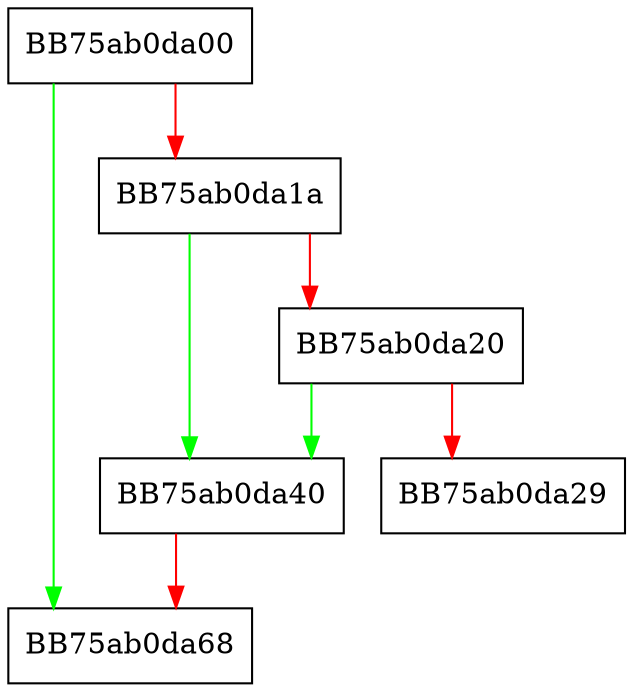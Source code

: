 digraph TruncateFileRaw {
  node [shape="box"];
  graph [splines=ortho];
  BB75ab0da00 -> BB75ab0da68 [color="green"];
  BB75ab0da00 -> BB75ab0da1a [color="red"];
  BB75ab0da1a -> BB75ab0da40 [color="green"];
  BB75ab0da1a -> BB75ab0da20 [color="red"];
  BB75ab0da20 -> BB75ab0da40 [color="green"];
  BB75ab0da20 -> BB75ab0da29 [color="red"];
  BB75ab0da40 -> BB75ab0da68 [color="red"];
}